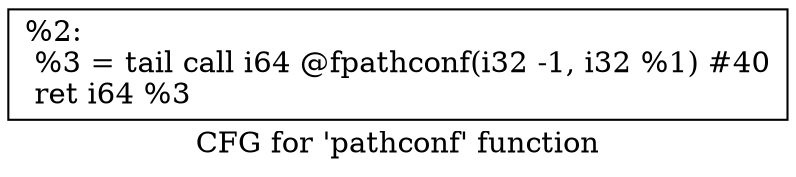 digraph "CFG for 'pathconf' function" {
	label="CFG for 'pathconf' function";

	Node0x2001b60 [shape=record,label="{%2:\l  %3 = tail call i64 @fpathconf(i32 -1, i32 %1) #40\l  ret i64 %3\l}"];
}
